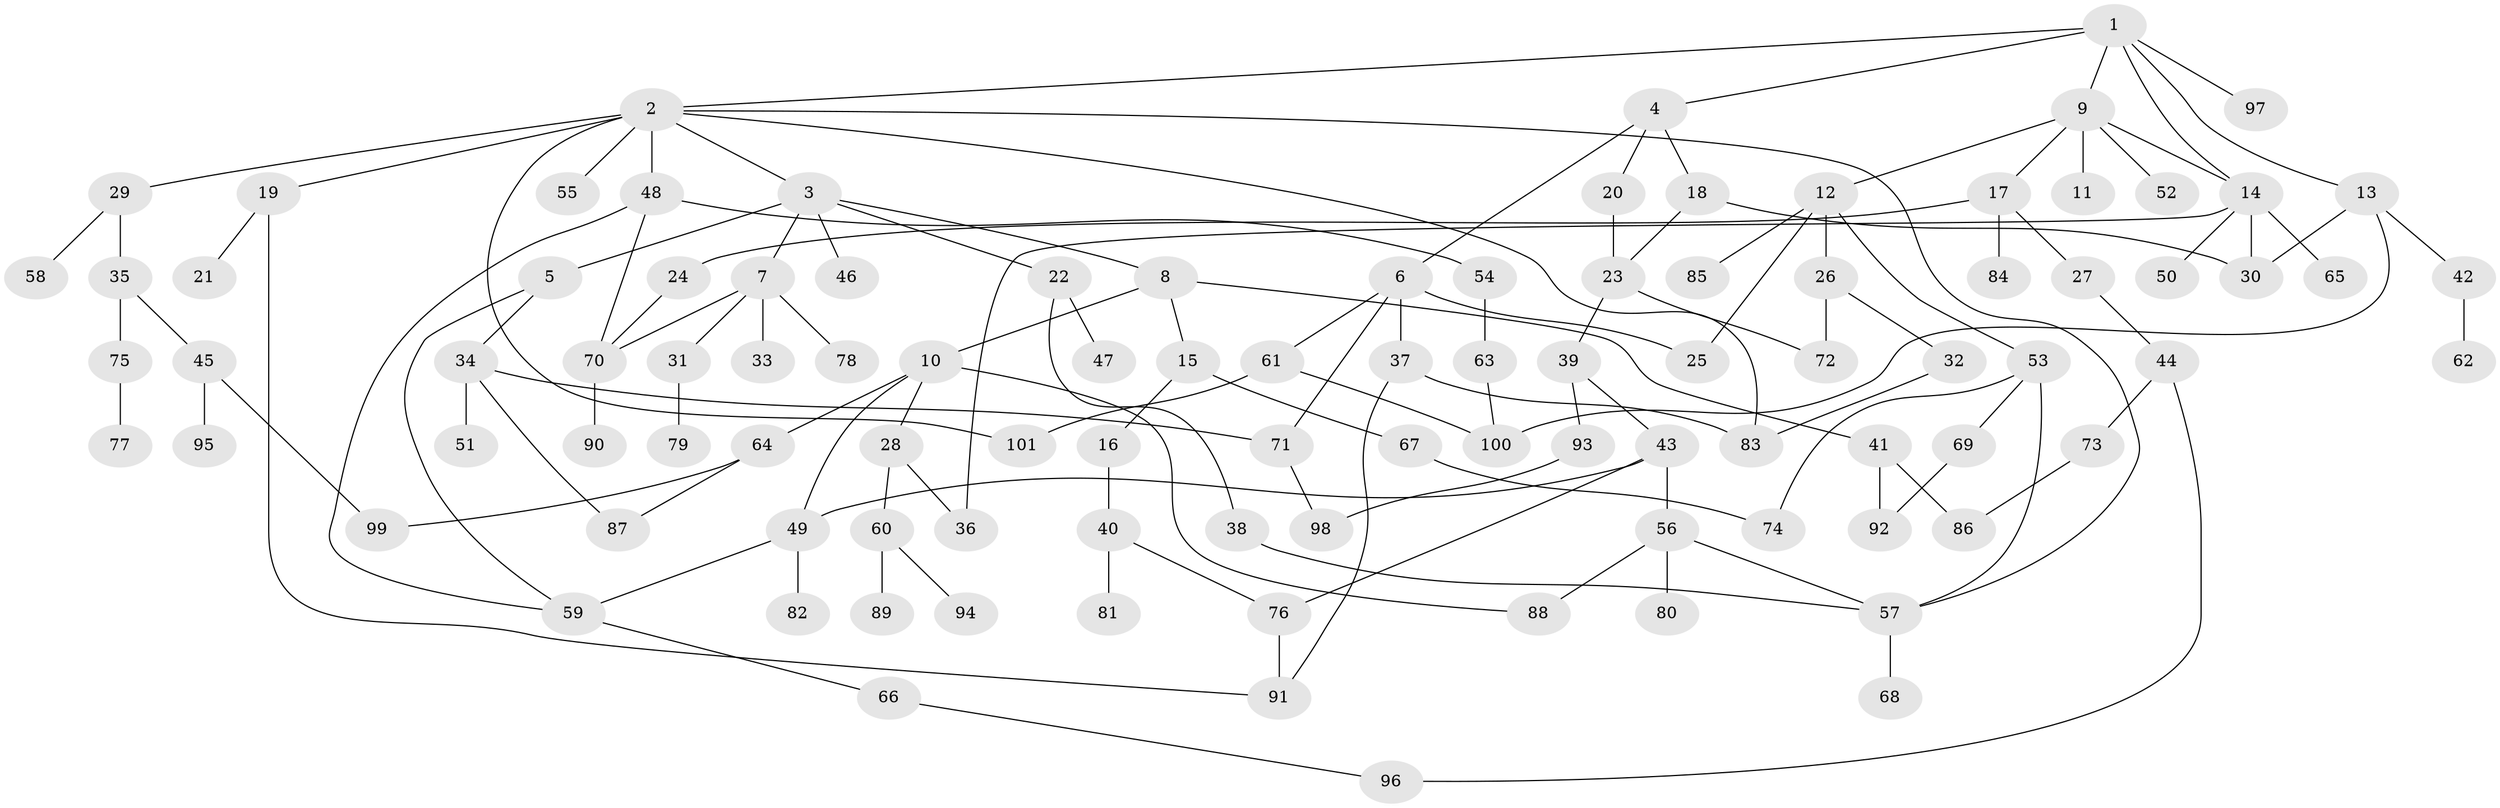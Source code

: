 // Generated by graph-tools (version 1.1) at 2025/01/03/09/25 03:01:08]
// undirected, 101 vertices, 132 edges
graph export_dot {
graph [start="1"]
  node [color=gray90,style=filled];
  1;
  2;
  3;
  4;
  5;
  6;
  7;
  8;
  9;
  10;
  11;
  12;
  13;
  14;
  15;
  16;
  17;
  18;
  19;
  20;
  21;
  22;
  23;
  24;
  25;
  26;
  27;
  28;
  29;
  30;
  31;
  32;
  33;
  34;
  35;
  36;
  37;
  38;
  39;
  40;
  41;
  42;
  43;
  44;
  45;
  46;
  47;
  48;
  49;
  50;
  51;
  52;
  53;
  54;
  55;
  56;
  57;
  58;
  59;
  60;
  61;
  62;
  63;
  64;
  65;
  66;
  67;
  68;
  69;
  70;
  71;
  72;
  73;
  74;
  75;
  76;
  77;
  78;
  79;
  80;
  81;
  82;
  83;
  84;
  85;
  86;
  87;
  88;
  89;
  90;
  91;
  92;
  93;
  94;
  95;
  96;
  97;
  98;
  99;
  100;
  101;
  1 -- 2;
  1 -- 4;
  1 -- 9;
  1 -- 13;
  1 -- 14;
  1 -- 97;
  2 -- 3;
  2 -- 19;
  2 -- 29;
  2 -- 48;
  2 -- 55;
  2 -- 101;
  2 -- 57;
  2 -- 83;
  3 -- 5;
  3 -- 7;
  3 -- 8;
  3 -- 22;
  3 -- 46;
  4 -- 6;
  4 -- 18;
  4 -- 20;
  5 -- 34;
  5 -- 59;
  6 -- 25;
  6 -- 37;
  6 -- 61;
  6 -- 71;
  7 -- 31;
  7 -- 33;
  7 -- 70;
  7 -- 78;
  8 -- 10;
  8 -- 15;
  8 -- 41;
  9 -- 11;
  9 -- 12;
  9 -- 17;
  9 -- 52;
  9 -- 14;
  10 -- 28;
  10 -- 64;
  10 -- 88;
  10 -- 49;
  12 -- 26;
  12 -- 53;
  12 -- 85;
  12 -- 25;
  13 -- 42;
  13 -- 100;
  13 -- 30;
  14 -- 50;
  14 -- 65;
  14 -- 36;
  14 -- 30;
  15 -- 16;
  15 -- 67;
  16 -- 40;
  17 -- 24;
  17 -- 27;
  17 -- 84;
  18 -- 23;
  18 -- 30;
  19 -- 21;
  19 -- 91;
  20 -- 23;
  22 -- 38;
  22 -- 47;
  23 -- 39;
  23 -- 72;
  24 -- 70;
  26 -- 32;
  26 -- 72;
  27 -- 44;
  28 -- 36;
  28 -- 60;
  29 -- 35;
  29 -- 58;
  31 -- 79;
  32 -- 83;
  34 -- 51;
  34 -- 71;
  34 -- 87;
  35 -- 45;
  35 -- 75;
  37 -- 83;
  37 -- 91;
  38 -- 57;
  39 -- 43;
  39 -- 93;
  40 -- 81;
  40 -- 76;
  41 -- 86;
  41 -- 92;
  42 -- 62;
  43 -- 49;
  43 -- 56;
  43 -- 76;
  44 -- 73;
  44 -- 96;
  45 -- 95;
  45 -- 99;
  48 -- 54;
  48 -- 59;
  48 -- 70;
  49 -- 82;
  49 -- 59;
  53 -- 69;
  53 -- 74;
  53 -- 57;
  54 -- 63;
  56 -- 57;
  56 -- 80;
  56 -- 88;
  57 -- 68;
  59 -- 66;
  60 -- 89;
  60 -- 94;
  61 -- 101;
  61 -- 100;
  63 -- 100;
  64 -- 87;
  64 -- 99;
  66 -- 96;
  67 -- 74;
  69 -- 92;
  70 -- 90;
  71 -- 98;
  73 -- 86;
  75 -- 77;
  76 -- 91;
  93 -- 98;
}

